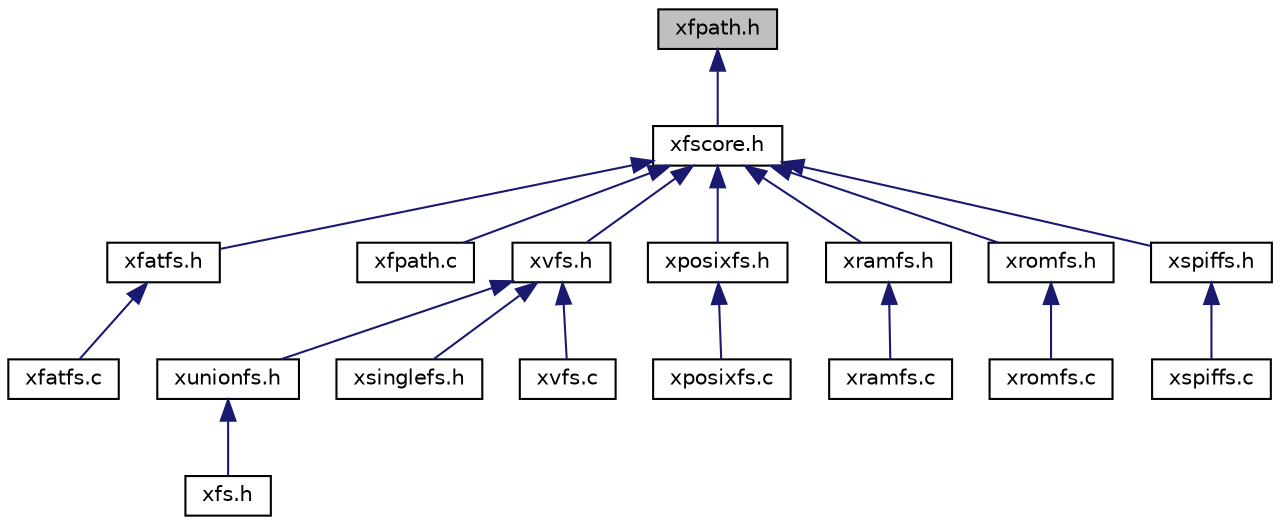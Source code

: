 digraph "xfpath.h"
{
  edge [fontname="Helvetica",fontsize="10",labelfontname="Helvetica",labelfontsize="10"];
  node [fontname="Helvetica",fontsize="10",shape=record];
  Node1 [label="xfpath.h",height=0.2,width=0.4,color="black", fillcolor="grey75", style="filled", fontcolor="black"];
  Node1 -> Node2 [dir="back",color="midnightblue",fontsize="10",style="solid",fontname="Helvetica"];
  Node2 [label="xfscore.h",height=0.2,width=0.4,color="black", fillcolor="white", style="filled",URL="$xfscore_8h.html"];
  Node2 -> Node3 [dir="back",color="midnightblue",fontsize="10",style="solid",fontname="Helvetica"];
  Node3 [label="xfatfs.h",height=0.2,width=0.4,color="black", fillcolor="white", style="filled",URL="$xfatfs_8h.html",tooltip="FatFsをバックエンドとするファイル操作定義 "];
  Node3 -> Node4 [dir="back",color="midnightblue",fontsize="10",style="solid",fontname="Helvetica"];
  Node4 [label="xfatfs.c",height=0.2,width=0.4,color="black", fillcolor="white", style="filled",URL="$xfatfs_8c.html"];
  Node2 -> Node5 [dir="back",color="midnightblue",fontsize="10",style="solid",fontname="Helvetica"];
  Node5 [label="xfpath.c",height=0.2,width=0.4,color="black", fillcolor="white", style="filled",URL="$xfpath_8c.html"];
  Node2 -> Node6 [dir="back",color="midnightblue",fontsize="10",style="solid",fontname="Helvetica"];
  Node6 [label="xvfs.h",height=0.2,width=0.4,color="black", fillcolor="white", style="filled",URL="$xvfs_8h.html"];
  Node6 -> Node7 [dir="back",color="midnightblue",fontsize="10",style="solid",fontname="Helvetica"];
  Node7 [label="xunionfs.h",height=0.2,width=0.4,color="black", fillcolor="white", style="filled",URL="$xunionfs_8h.html"];
  Node7 -> Node8 [dir="back",color="midnightblue",fontsize="10",style="solid",fontname="Helvetica"];
  Node8 [label="xfs.h",height=0.2,width=0.4,color="black", fillcolor="white", style="filled",URL="$xfs_8h.html"];
  Node6 -> Node9 [dir="back",color="midnightblue",fontsize="10",style="solid",fontname="Helvetica"];
  Node9 [label="xsinglefs.h",height=0.2,width=0.4,color="black", fillcolor="white", style="filled",URL="$xsinglefs_8h.html"];
  Node6 -> Node10 [dir="back",color="midnightblue",fontsize="10",style="solid",fontname="Helvetica"];
  Node10 [label="xvfs.c",height=0.2,width=0.4,color="black", fillcolor="white", style="filled",URL="$xvfs_8c.html"];
  Node2 -> Node11 [dir="back",color="midnightblue",fontsize="10",style="solid",fontname="Helvetica"];
  Node11 [label="xposixfs.h",height=0.2,width=0.4,color="black", fillcolor="white", style="filled",URL="$xposixfs_8h.html",tooltip="POSIX APIによるファイル操作定義 "];
  Node11 -> Node12 [dir="back",color="midnightblue",fontsize="10",style="solid",fontname="Helvetica"];
  Node12 [label="xposixfs.c",height=0.2,width=0.4,color="black", fillcolor="white", style="filled",URL="$xposixfs_8c.html"];
  Node2 -> Node13 [dir="back",color="midnightblue",fontsize="10",style="solid",fontname="Helvetica"];
  Node13 [label="xramfs.h",height=0.2,width=0.4,color="black", fillcolor="white", style="filled",URL="$xramfs_8h.html",tooltip="RAMファイルシステム定義 "];
  Node13 -> Node14 [dir="back",color="midnightblue",fontsize="10",style="solid",fontname="Helvetica"];
  Node14 [label="xramfs.c",height=0.2,width=0.4,color="black", fillcolor="white", style="filled",URL="$xramfs_8c.html",tooltip="RAMファイルシステム実装 "];
  Node2 -> Node15 [dir="back",color="midnightblue",fontsize="10",style="solid",fontname="Helvetica"];
  Node15 [label="xromfs.h",height=0.2,width=0.4,color="black", fillcolor="white", style="filled",URL="$xromfs_8h.html",tooltip="ROMファイルシステム定義 "];
  Node15 -> Node16 [dir="back",color="midnightblue",fontsize="10",style="solid",fontname="Helvetica"];
  Node16 [label="xromfs.c",height=0.2,width=0.4,color="black", fillcolor="white", style="filled",URL="$xromfs_8c.html",tooltip="RAMファイルシステム実装 "];
  Node2 -> Node17 [dir="back",color="midnightblue",fontsize="10",style="solid",fontname="Helvetica"];
  Node17 [label="xspiffs.h",height=0.2,width=0.4,color="black", fillcolor="white", style="filled",URL="$xspiffs_8h.html",tooltip="spiffsをバックエンドとするファイル操作定義 "];
  Node17 -> Node18 [dir="back",color="midnightblue",fontsize="10",style="solid",fontname="Helvetica"];
  Node18 [label="xspiffs.c",height=0.2,width=0.4,color="black", fillcolor="white", style="filled",URL="$xspiffs_8c.html"];
}
